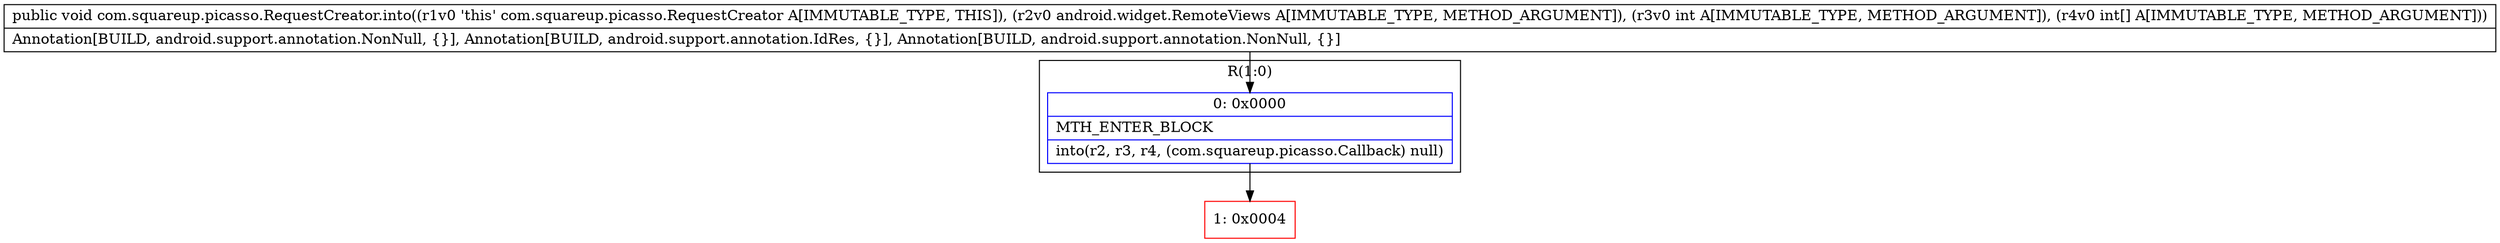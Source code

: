 digraph "CFG forcom.squareup.picasso.RequestCreator.into(Landroid\/widget\/RemoteViews;I[I)V" {
subgraph cluster_Region_1264979390 {
label = "R(1:0)";
node [shape=record,color=blue];
Node_0 [shape=record,label="{0\:\ 0x0000|MTH_ENTER_BLOCK\l|into(r2, r3, r4, (com.squareup.picasso.Callback) null)\l}"];
}
Node_1 [shape=record,color=red,label="{1\:\ 0x0004}"];
MethodNode[shape=record,label="{public void com.squareup.picasso.RequestCreator.into((r1v0 'this' com.squareup.picasso.RequestCreator A[IMMUTABLE_TYPE, THIS]), (r2v0 android.widget.RemoteViews A[IMMUTABLE_TYPE, METHOD_ARGUMENT]), (r3v0 int A[IMMUTABLE_TYPE, METHOD_ARGUMENT]), (r4v0 int[] A[IMMUTABLE_TYPE, METHOD_ARGUMENT]))  | Annotation[BUILD, android.support.annotation.NonNull, \{\}], Annotation[BUILD, android.support.annotation.IdRes, \{\}], Annotation[BUILD, android.support.annotation.NonNull, \{\}]\l}"];
MethodNode -> Node_0;
Node_0 -> Node_1;
}

